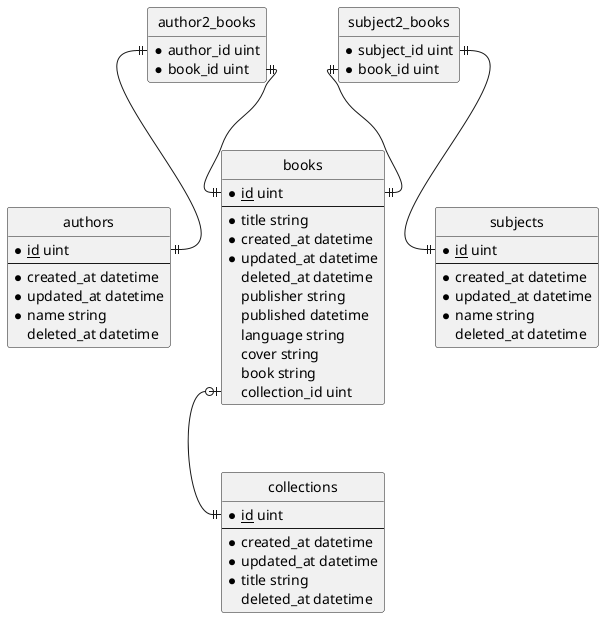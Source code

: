 @startuml
!define primary_key(x) <u>x</u>
hide methods
hide stereotypes
hide circle
hide empty members

entity books {
  *primary_key(id) uint
  --
  *title string
  *created_at datetime
  *updated_at datetime
  deleted_at datetime
  publisher string
  published datetime
  language string
  cover string
  book string
  collection_id uint
}

entity collections {
  *primary_key(id) uint
  --
  *created_at datetime
  *updated_at datetime
  *title string
  deleted_at datetime
}

entity authors {
  *primary_key(id) uint
  --
  *created_at datetime
  *updated_at datetime
  *name string
  deleted_at datetime
}

entity author2_books {
  *author_id uint
  *book_id uint
}

entity subject2_books {
  *subject_id uint
  *book_id uint
}

entity subjects {
  *primary_key(id) uint
  --
  *created_at datetime
  *updated_at datetime
  *name string
  deleted_at datetime
}

books::collection_id |o--|| collections::id
author2_books::author_id ||--|| authors::id
author2_books::book_id ||--|| books::id
subject2_books::subject_id ||--|| subjects::id
subject2_books::book_id ||--|| books::id
@enduml
